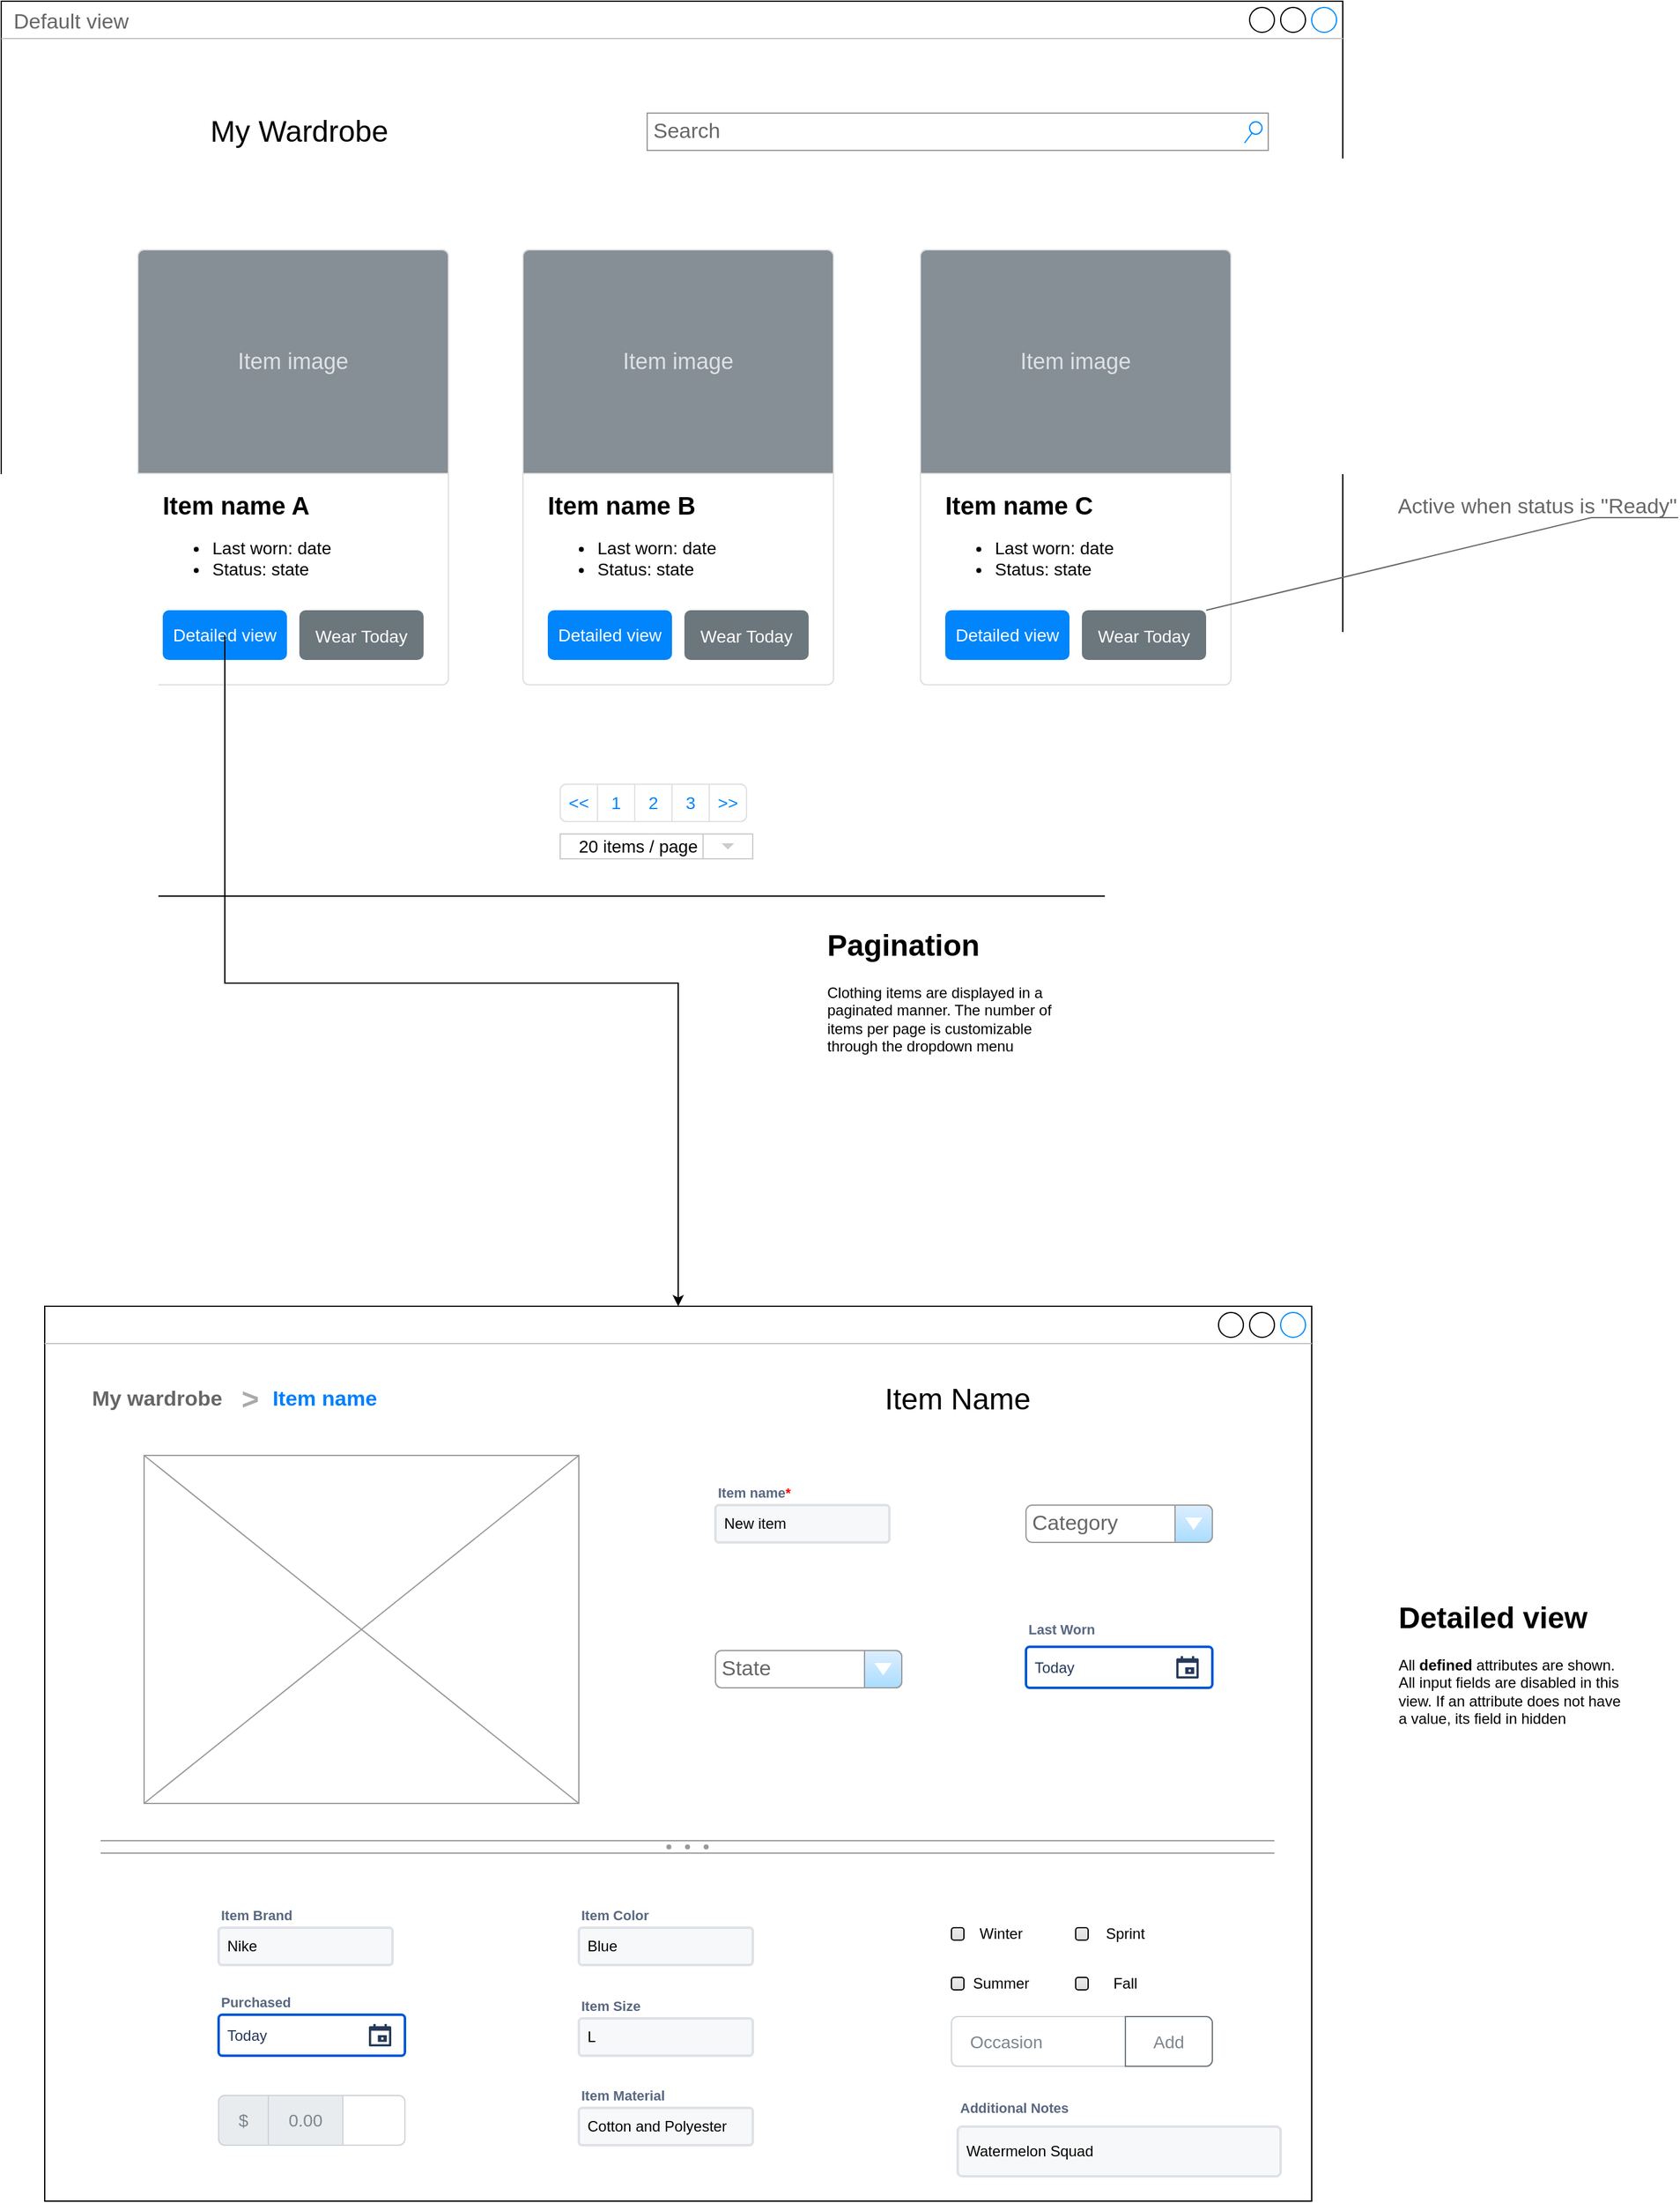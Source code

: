 <mxfile version="22.0.3" type="device">
  <diagram name="Page-1" id="6miZIJ7tyJp7_7zHXpiV">
    <mxGraphModel dx="1857" dy="1463" grid="1" gridSize="10" guides="1" tooltips="1" connect="1" arrows="1" fold="1" page="1" pageScale="1" pageWidth="850" pageHeight="1100" math="0" shadow="0">
      <root>
        <mxCell id="0" />
        <mxCell id="1" parent="0" />
        <mxCell id="JtnzJ_fRYUEVDxltZexB-1" value="Default view" style="strokeWidth=1;shadow=0;dashed=0;align=center;html=1;shape=mxgraph.mockup.containers.window;align=left;verticalAlign=top;spacingLeft=8;strokeColor2=#008cff;strokeColor3=#c4c4c4;fontColor=#666666;mainText=;fontSize=17;labelBackgroundColor=none;whiteSpace=wrap;" vertex="1" parent="1">
          <mxGeometry x="330" y="160" width="1080" height="720" as="geometry" />
        </mxCell>
        <mxCell id="JtnzJ_fRYUEVDxltZexB-2" value="Search" style="strokeWidth=1;shadow=0;dashed=0;align=center;html=1;shape=mxgraph.mockup.forms.searchBox;strokeColor=#999999;mainText=;strokeColor2=#008cff;fontColor=#666666;fontSize=17;align=left;spacingLeft=3;whiteSpace=wrap;" vertex="1" parent="1">
          <mxGeometry x="850" y="250" width="500" height="30" as="geometry" />
        </mxCell>
        <mxCell id="JtnzJ_fRYUEVDxltZexB-3" value="&lt;font style=&quot;font-size: 24px;&quot;&gt;My Wardrobe&lt;/font&gt;" style="text;html=1;strokeColor=none;fillColor=none;align=center;verticalAlign=middle;whiteSpace=wrap;rounded=0;" vertex="1" parent="1">
          <mxGeometry x="400" y="250" width="340" height="30" as="geometry" />
        </mxCell>
        <mxCell id="JtnzJ_fRYUEVDxltZexB-4" value="&lt;span style=&quot;font-size: 20px;&quot;&gt;&lt;b&gt;Item name A&lt;/b&gt;&lt;/span&gt;&lt;br style=&quot;font-size: 14px&quot;&gt;&lt;ul&gt;&lt;li&gt;Last worn: date&lt;/li&gt;&lt;li&gt;Status: state&lt;/li&gt;&lt;/ul&gt;" style="html=1;shadow=0;dashed=0;shape=mxgraph.bootstrap.rrect;rSize=5;strokeColor=#DFDFDF;html=1;whiteSpace=wrap;fillColor=#ffffff;fontColor=#000000;verticalAlign=bottom;align=left;spacing=20;spacingBottom=50;fontSize=14;" vertex="1" parent="1">
          <mxGeometry x="440" y="360" width="250" height="350" as="geometry" />
        </mxCell>
        <mxCell id="JtnzJ_fRYUEVDxltZexB-5" value="Item image" style="html=1;shadow=0;dashed=0;shape=mxgraph.bootstrap.topButton;rSize=5;perimeter=none;whiteSpace=wrap;fillColor=#868E96;strokeColor=#DFDFDF;fontColor=#DEE2E6;resizeWidth=1;fontSize=18;" vertex="1" parent="JtnzJ_fRYUEVDxltZexB-4">
          <mxGeometry width="250" height="180" relative="1" as="geometry" />
        </mxCell>
        <mxCell id="JtnzJ_fRYUEVDxltZexB-6" value="Detailed view" style="html=1;shadow=0;dashed=0;shape=mxgraph.bootstrap.rrect;rSize=5;perimeter=none;whiteSpace=wrap;fillColor=#0085FC;strokeColor=none;fontColor=#ffffff;resizeWidth=1;fontSize=14;" vertex="1" parent="JtnzJ_fRYUEVDxltZexB-4">
          <mxGeometry y="1" width="100" height="40" relative="1" as="geometry">
            <mxPoint x="20" y="-60" as="offset" />
          </mxGeometry>
        </mxCell>
        <mxCell id="JtnzJ_fRYUEVDxltZexB-73" value="&lt;font style=&quot;font-size: 14px;&quot;&gt;Wear Today&lt;/font&gt;" style="html=1;shadow=0;dashed=0;shape=mxgraph.bootstrap.rrect;rSize=5;strokeColor=none;strokeWidth=1;fillColor=#6C767D;fontColor=#FFFFFF;whiteSpace=wrap;align=center;verticalAlign=middle;spacingLeft=0;fontStyle=0;fontSize=16;spacing=5;" vertex="1" parent="JtnzJ_fRYUEVDxltZexB-4">
          <mxGeometry x="130" y="290" width="100" height="40" as="geometry" />
        </mxCell>
        <mxCell id="JtnzJ_fRYUEVDxltZexB-7" value="&lt;span style=&quot;font-size: 20px;&quot;&gt;&lt;b&gt;Item name B&lt;/b&gt;&lt;/span&gt;&lt;br style=&quot;font-size: 14px&quot;&gt;&lt;ul&gt;&lt;li&gt;Last worn: date&lt;/li&gt;&lt;li&gt;Status: state&lt;/li&gt;&lt;/ul&gt;" style="html=1;shadow=0;dashed=0;shape=mxgraph.bootstrap.rrect;rSize=5;strokeColor=#DFDFDF;html=1;whiteSpace=wrap;fillColor=#ffffff;fontColor=#000000;verticalAlign=bottom;align=left;spacing=20;spacingBottom=50;fontSize=14;" vertex="1" parent="1">
          <mxGeometry x="750" y="360" width="250" height="350" as="geometry" />
        </mxCell>
        <mxCell id="JtnzJ_fRYUEVDxltZexB-8" value="Item image" style="html=1;shadow=0;dashed=0;shape=mxgraph.bootstrap.topButton;rSize=5;perimeter=none;whiteSpace=wrap;fillColor=#868E96;strokeColor=#DFDFDF;fontColor=#DEE2E6;resizeWidth=1;fontSize=18;" vertex="1" parent="JtnzJ_fRYUEVDxltZexB-7">
          <mxGeometry width="250" height="180" relative="1" as="geometry" />
        </mxCell>
        <mxCell id="JtnzJ_fRYUEVDxltZexB-9" value="Detailed view" style="html=1;shadow=0;dashed=0;shape=mxgraph.bootstrap.rrect;rSize=5;perimeter=none;whiteSpace=wrap;fillColor=#0085FC;strokeColor=none;fontColor=#ffffff;resizeWidth=1;fontSize=14;" vertex="1" parent="JtnzJ_fRYUEVDxltZexB-7">
          <mxGeometry y="1" width="100" height="40" relative="1" as="geometry">
            <mxPoint x="20" y="-60" as="offset" />
          </mxGeometry>
        </mxCell>
        <mxCell id="JtnzJ_fRYUEVDxltZexB-74" value="&lt;font style=&quot;font-size: 14px;&quot;&gt;Wear Today&lt;/font&gt;" style="html=1;shadow=0;dashed=0;shape=mxgraph.bootstrap.rrect;rSize=5;strokeColor=none;strokeWidth=1;fillColor=#6C767D;fontColor=#FFFFFF;whiteSpace=wrap;align=center;verticalAlign=middle;spacingLeft=0;fontStyle=0;fontSize=16;spacing=5;" vertex="1" parent="JtnzJ_fRYUEVDxltZexB-7">
          <mxGeometry x="130" y="290" width="100" height="40" as="geometry" />
        </mxCell>
        <mxCell id="JtnzJ_fRYUEVDxltZexB-10" value="&lt;span style=&quot;font-size: 20px;&quot;&gt;&lt;b&gt;Item name C&lt;/b&gt;&lt;/span&gt;&lt;br style=&quot;font-size: 14px&quot;&gt;&lt;ul&gt;&lt;li&gt;Last worn: date&lt;/li&gt;&lt;li&gt;Status: state&lt;/li&gt;&lt;/ul&gt;" style="html=1;shadow=0;dashed=0;shape=mxgraph.bootstrap.rrect;rSize=5;strokeColor=#DFDFDF;html=1;whiteSpace=wrap;fillColor=#ffffff;fontColor=#000000;verticalAlign=bottom;align=left;spacing=20;spacingBottom=50;fontSize=14;" vertex="1" parent="1">
          <mxGeometry x="1070" y="360" width="250" height="350" as="geometry" />
        </mxCell>
        <mxCell id="JtnzJ_fRYUEVDxltZexB-11" value="Item image" style="html=1;shadow=0;dashed=0;shape=mxgraph.bootstrap.topButton;rSize=5;perimeter=none;whiteSpace=wrap;fillColor=#868E96;strokeColor=#DFDFDF;fontColor=#DEE2E6;resizeWidth=1;fontSize=18;" vertex="1" parent="JtnzJ_fRYUEVDxltZexB-10">
          <mxGeometry width="250" height="180" relative="1" as="geometry" />
        </mxCell>
        <mxCell id="JtnzJ_fRYUEVDxltZexB-12" value="Detailed view" style="html=1;shadow=0;dashed=0;shape=mxgraph.bootstrap.rrect;rSize=5;perimeter=none;whiteSpace=wrap;fillColor=#0085FC;strokeColor=none;fontColor=#ffffff;resizeWidth=1;fontSize=14;" vertex="1" parent="JtnzJ_fRYUEVDxltZexB-10">
          <mxGeometry y="1" width="100" height="40" relative="1" as="geometry">
            <mxPoint x="20" y="-60" as="offset" />
          </mxGeometry>
        </mxCell>
        <mxCell id="JtnzJ_fRYUEVDxltZexB-75" value="&lt;font style=&quot;font-size: 14px;&quot;&gt;Wear Today&lt;/font&gt;" style="html=1;shadow=0;dashed=0;shape=mxgraph.bootstrap.rrect;rSize=5;strokeColor=none;strokeWidth=1;fillColor=#6C767D;fontColor=#FFFFFF;whiteSpace=wrap;align=center;verticalAlign=middle;spacingLeft=0;fontStyle=0;fontSize=16;spacing=5;" vertex="1" parent="JtnzJ_fRYUEVDxltZexB-10">
          <mxGeometry x="130" y="290" width="100" height="40" as="geometry" />
        </mxCell>
        <mxCell id="JtnzJ_fRYUEVDxltZexB-25" value="" style="html=1;shadow=0;dashed=0;shape=mxgraph.bootstrap.rrect;rSize=5;strokeColor=#DEE2E6;html=1;whiteSpace=wrap;fillColor=#ffffff;fontColor=#0085FC;" vertex="1" parent="1">
          <mxGeometry x="780" y="790" width="150" height="30" as="geometry" />
        </mxCell>
        <mxCell id="JtnzJ_fRYUEVDxltZexB-26" value="&lt;&lt;" style="strokeColor=inherit;fillColor=inherit;gradientColor=inherit;fontColor=inherit;html=1;shadow=0;dashed=0;shape=mxgraph.bootstrap.leftButton;rSize=5;perimeter=none;whiteSpace=wrap;resizeHeight=1;fontSize=14;" vertex="1" parent="JtnzJ_fRYUEVDxltZexB-25">
          <mxGeometry width="30" height="30" relative="1" as="geometry" />
        </mxCell>
        <mxCell id="JtnzJ_fRYUEVDxltZexB-27" value="1" style="strokeColor=inherit;fillColor=inherit;gradientColor=inherit;fontColor=inherit;html=1;shadow=0;dashed=0;perimeter=none;whiteSpace=wrap;resizeHeight=1;fontSize=14;" vertex="1" parent="JtnzJ_fRYUEVDxltZexB-25">
          <mxGeometry width="30" height="30" relative="1" as="geometry">
            <mxPoint x="30" as="offset" />
          </mxGeometry>
        </mxCell>
        <mxCell id="JtnzJ_fRYUEVDxltZexB-28" value="2" style="strokeColor=inherit;fillColor=inherit;gradientColor=inherit;fontColor=inherit;html=1;shadow=0;dashed=0;perimeter=none;whiteSpace=wrap;resizeHeight=1;fontSize=14;" vertex="1" parent="JtnzJ_fRYUEVDxltZexB-25">
          <mxGeometry width="30" height="30" relative="1" as="geometry">
            <mxPoint x="60" as="offset" />
          </mxGeometry>
        </mxCell>
        <mxCell id="JtnzJ_fRYUEVDxltZexB-29" value="3" style="strokeColor=inherit;fillColor=inherit;gradientColor=inherit;fontColor=inherit;html=1;shadow=0;dashed=0;perimeter=none;whiteSpace=wrap;resizeHeight=1;fontSize=14;" vertex="1" parent="JtnzJ_fRYUEVDxltZexB-25">
          <mxGeometry width="30" height="30" relative="1" as="geometry">
            <mxPoint x="90" as="offset" />
          </mxGeometry>
        </mxCell>
        <mxCell id="JtnzJ_fRYUEVDxltZexB-30" value="&gt;&gt;" style="strokeColor=inherit;fillColor=inherit;gradientColor=inherit;fontColor=inherit;html=1;shadow=0;dashed=0;shape=mxgraph.bootstrap.rightButton;rSize=5;perimeter=none;whiteSpace=wrap;resizeHeight=1;fontSize=14;" vertex="1" parent="JtnzJ_fRYUEVDxltZexB-25">
          <mxGeometry x="1" width="30" height="30" relative="1" as="geometry">
            <mxPoint x="-30" as="offset" />
          </mxGeometry>
        </mxCell>
        <mxCell id="JtnzJ_fRYUEVDxltZexB-76" value="Active when status is &quot;Ready&quot;" style="strokeWidth=1;shadow=0;dashed=0;align=center;html=1;shape=mxgraph.mockup.text.callout;linkText=;textSize=17;textColor=#666666;callDir=NE;callStyle=line;fontSize=17;fontColor=#666666;align=right;verticalAlign=top;strokeColor=#666666;" vertex="1" parent="1">
          <mxGeometry x="1300" y="550" width="380" height="100" as="geometry" />
        </mxCell>
        <mxCell id="JtnzJ_fRYUEVDxltZexB-77" value="&lt;font color=&quot;#ffffff&quot;&gt;Item view&lt;/font&gt;" style="strokeWidth=1;shadow=0;dashed=0;align=center;html=1;shape=mxgraph.mockup.containers.window;align=left;verticalAlign=top;spacingLeft=8;strokeColor2=#008cff;strokeColor3=#c4c4c4;fontColor=#666666;mainText=;fontSize=17;labelBackgroundColor=none;whiteSpace=wrap;" vertex="1" parent="1">
          <mxGeometry x="365" y="1210" width="1020" height="720" as="geometry" />
        </mxCell>
        <mxCell id="JtnzJ_fRYUEVDxltZexB-79" value="Category" style="strokeWidth=1;shadow=0;dashed=0;align=center;html=1;shape=mxgraph.mockup.forms.comboBox;strokeColor=#999999;fillColor=#ddeeff;align=left;fillColor2=#aaddff;mainText=;fontColor=#666666;fontSize=17;spacingLeft=3;" vertex="1" parent="1">
          <mxGeometry x="1155" y="1370" width="150" height="30" as="geometry" />
        </mxCell>
        <mxCell id="JtnzJ_fRYUEVDxltZexB-80" value="State" style="strokeWidth=1;shadow=0;dashed=0;align=center;html=1;shape=mxgraph.mockup.forms.comboBox;strokeColor=#999999;fillColor=#ddeeff;align=left;fillColor2=#aaddff;mainText=;fontColor=#666666;fontSize=17;spacingLeft=3;" vertex="1" parent="1">
          <mxGeometry x="905" y="1487" width="150" height="30" as="geometry" />
        </mxCell>
        <mxCell id="JtnzJ_fRYUEVDxltZexB-83" value="" style="verticalLabelPosition=bottom;shadow=0;dashed=0;align=center;html=1;verticalAlign=top;strokeWidth=1;shape=mxgraph.mockup.graphics.simpleIcon;strokeColor=#999999;" vertex="1" parent="1">
          <mxGeometry x="445" y="1330" width="350" height="280" as="geometry" />
        </mxCell>
        <mxCell id="JtnzJ_fRYUEVDxltZexB-84" value="Last Worn" style="fillColor=none;strokeColor=none;html=1;fontSize=11;fontStyle=0;align=left;fontColor=#596780;fontStyle=1;fontSize=11" vertex="1" parent="1">
          <mxGeometry x="1155" y="1460" width="150" height="20" as="geometry" />
        </mxCell>
        <mxCell id="JtnzJ_fRYUEVDxltZexB-85" value="Today" style="rounded=1;arcSize=9;fillColor=#ffffff;align=left;spacingLeft=5;strokeColor=#0057D8;html=1;strokeWidth=2;fontColor=#253858;fontSize=12" vertex="1" parent="1">
          <mxGeometry x="1155" y="1484" width="150" height="33" as="geometry" />
        </mxCell>
        <mxCell id="JtnzJ_fRYUEVDxltZexB-86" value="" style="shape=mxgraph.gmdl.calendar;fillColor=#253858;strokeColor=none" vertex="1" parent="JtnzJ_fRYUEVDxltZexB-85">
          <mxGeometry x="1" y="0.5" width="18" height="18" relative="1" as="geometry">
            <mxPoint x="-29" y="-9" as="offset" />
          </mxGeometry>
        </mxCell>
        <mxCell id="JtnzJ_fRYUEVDxltZexB-88" value="" style="verticalLabelPosition=bottom;shadow=0;dashed=0;align=center;html=1;verticalAlign=top;strokeWidth=1;shape=mxgraph.mockup.forms.splitter;strokeColor=#999999;" vertex="1" parent="1">
          <mxGeometry x="410" y="1640" width="945" height="10" as="geometry" />
        </mxCell>
        <mxCell id="JtnzJ_fRYUEVDxltZexB-90" value="Today" style="rounded=1;arcSize=9;fillColor=#ffffff;align=left;spacingLeft=5;strokeColor=#0057D8;html=1;strokeWidth=2;fontColor=#253858;fontSize=12" vertex="1" parent="1">
          <mxGeometry x="505" y="1780" width="150" height="33" as="geometry" />
        </mxCell>
        <mxCell id="JtnzJ_fRYUEVDxltZexB-91" value="" style="shape=mxgraph.gmdl.calendar;fillColor=#253858;strokeColor=none" vertex="1" parent="JtnzJ_fRYUEVDxltZexB-90">
          <mxGeometry x="1" y="0.5" width="18" height="18" relative="1" as="geometry">
            <mxPoint x="-29" y="-9" as="offset" />
          </mxGeometry>
        </mxCell>
        <mxCell id="JtnzJ_fRYUEVDxltZexB-92" value="Purchased" style="fillColor=none;strokeColor=none;html=1;fontSize=11;fontStyle=0;align=left;fontColor=#596780;fontStyle=1;fontSize=11" vertex="1" parent="1">
          <mxGeometry x="505" y="1760" width="150" height="20" as="geometry" />
        </mxCell>
        <mxCell id="JtnzJ_fRYUEVDxltZexB-96" value="" style="html=1;shadow=0;dashed=0;shape=mxgraph.bootstrap.rrect;rSize=5;strokeColor=#CED4DA;html=1;whiteSpace=wrap;fillColor=#FFFFFF;fontColor=#7D868C;align=left;spacing=15;spacingLeft=40;fontSize=14;" vertex="1" parent="1">
          <mxGeometry x="505" y="1845" width="150" height="40" as="geometry" />
        </mxCell>
        <mxCell id="JtnzJ_fRYUEVDxltZexB-97" value="$" style="html=1;shadow=0;dashed=0;shape=mxgraph.bootstrap.leftButton;strokeColor=inherit;gradientColor=inherit;fontColor=inherit;fillColor=#E9ECEF;rSize=5;perimeter=none;whiteSpace=wrap;resizeHeight=1;fontSize=14;" vertex="1" parent="JtnzJ_fRYUEVDxltZexB-96">
          <mxGeometry width="40" height="40" relative="1" as="geometry" />
        </mxCell>
        <mxCell id="JtnzJ_fRYUEVDxltZexB-98" value="0.00" style="html=1;shadow=0;dashed=0;strokeColor=inherit;gradientColor=inherit;fontColor=inherit;fillColor=#E9ECEF;perimeter=none;whiteSpace=wrap;resizeHeight=1;fontSize=14;" vertex="1" parent="JtnzJ_fRYUEVDxltZexB-96">
          <mxGeometry width="60" height="40" relative="1" as="geometry">
            <mxPoint x="40" as="offset" />
          </mxGeometry>
        </mxCell>
        <mxCell id="JtnzJ_fRYUEVDxltZexB-99" value="" style="html=1;shadow=0;dashed=0;shape=mxgraph.bootstrap.checkbox2;labelPosition=right;verticalLabelPosition=middle;align=left;verticalAlign=middle;gradientColor=#DEDEDE;fillColor=#EDEDED;checked=0;spacing=5;checkedFill=#0085FC;checkedStroke=#ffffff;sketch=0;" vertex="1" parent="1">
          <mxGeometry x="1095" y="1710" width="10" height="10" as="geometry" />
        </mxCell>
        <mxCell id="JtnzJ_fRYUEVDxltZexB-100" value="" style="html=1;shadow=0;dashed=0;shape=mxgraph.bootstrap.checkbox2;labelPosition=right;verticalLabelPosition=middle;align=left;verticalAlign=middle;gradientColor=#DEDEDE;fillColor=#EDEDED;checked=0;spacing=5;checkedFill=#0085FC;checkedStroke=#ffffff;sketch=0;" vertex="1" parent="1">
          <mxGeometry x="1195" y="1710" width="10" height="10" as="geometry" />
        </mxCell>
        <mxCell id="JtnzJ_fRYUEVDxltZexB-101" value="" style="html=1;shadow=0;dashed=0;shape=mxgraph.bootstrap.checkbox2;labelPosition=right;verticalLabelPosition=middle;align=left;verticalAlign=middle;gradientColor=#DEDEDE;fillColor=#EDEDED;checked=0;spacing=5;checkedFill=#0085FC;checkedStroke=#ffffff;sketch=0;" vertex="1" parent="1">
          <mxGeometry x="1095" y="1750" width="10" height="10" as="geometry" />
        </mxCell>
        <mxCell id="JtnzJ_fRYUEVDxltZexB-102" value="" style="html=1;shadow=0;dashed=0;shape=mxgraph.bootstrap.checkbox2;labelPosition=right;verticalLabelPosition=middle;align=left;verticalAlign=middle;gradientColor=#DEDEDE;fillColor=#EDEDED;checked=0;spacing=5;checkedFill=#0085FC;checkedStroke=#ffffff;sketch=0;" vertex="1" parent="1">
          <mxGeometry x="1195" y="1750" width="10" height="10" as="geometry" />
        </mxCell>
        <mxCell id="JtnzJ_fRYUEVDxltZexB-103" value="Winter" style="text;html=1;strokeColor=none;fillColor=none;align=center;verticalAlign=middle;whiteSpace=wrap;rounded=0;" vertex="1" parent="1">
          <mxGeometry x="1105" y="1700" width="60" height="30" as="geometry" />
        </mxCell>
        <mxCell id="JtnzJ_fRYUEVDxltZexB-104" value="Summer" style="text;html=1;strokeColor=none;fillColor=none;align=center;verticalAlign=middle;whiteSpace=wrap;rounded=0;" vertex="1" parent="1">
          <mxGeometry x="1105" y="1740" width="60" height="30" as="geometry" />
        </mxCell>
        <mxCell id="JtnzJ_fRYUEVDxltZexB-105" value="Sprint" style="text;html=1;strokeColor=none;fillColor=none;align=center;verticalAlign=middle;whiteSpace=wrap;rounded=0;" vertex="1" parent="1">
          <mxGeometry x="1205" y="1700" width="60" height="30" as="geometry" />
        </mxCell>
        <mxCell id="JtnzJ_fRYUEVDxltZexB-106" value="Fall" style="text;html=1;strokeColor=none;fillColor=none;align=center;verticalAlign=middle;whiteSpace=wrap;rounded=0;" vertex="1" parent="1">
          <mxGeometry x="1205" y="1740" width="60" height="30" as="geometry" />
        </mxCell>
        <mxCell id="JtnzJ_fRYUEVDxltZexB-107" value="Occasion" style="html=1;shadow=0;dashed=0;shape=mxgraph.bootstrap.rrect;rSize=5;strokeColor=#CED4DA;html=1;whiteSpace=wrap;fillColor=#FFFFFF;fontColor=#7D868C;align=left;spacingLeft=0;spacing=15;fontSize=14;" vertex="1" parent="1">
          <mxGeometry x="1095" y="1781.5" width="210" height="40" as="geometry" />
        </mxCell>
        <mxCell id="JtnzJ_fRYUEVDxltZexB-108" value="Add" style="html=1;shadow=0;dashed=0;shape=mxgraph.bootstrap.rightButton;strokeColor=#6C757D;gradientColor=inherit;fontColor=inherit;fillColor=inherit;rSize=5;perimeter=none;whiteSpace=wrap;resizeHeight=1;fontSize=14;" vertex="1" parent="JtnzJ_fRYUEVDxltZexB-107">
          <mxGeometry x="1" width="70" height="40" relative="1" as="geometry">
            <mxPoint x="-70" as="offset" />
          </mxGeometry>
        </mxCell>
        <mxCell id="JtnzJ_fRYUEVDxltZexB-109" value="Additional Notes" style="fillColor=none;strokeColor=none;html=1;fontSize=11;fontStyle=0;align=left;fontColor=#596780;fontStyle=1;fontSize=11" vertex="1" parent="1">
          <mxGeometry x="1100" y="1845" width="240" height="20" as="geometry" />
        </mxCell>
        <mxCell id="JtnzJ_fRYUEVDxltZexB-110" value="Watermelon Squad" style="rounded=1;arcSize=9;fillColor=#F7F8F9;align=left;spacingLeft=5;strokeColor=#DEE1E6;html=1;strokeWidth=2;fontSize=12" vertex="1" parent="1">
          <mxGeometry x="1100" y="1870" width="260" height="40" as="geometry" />
        </mxCell>
        <mxCell id="JtnzJ_fRYUEVDxltZexB-113" value="My wardrobe" style="strokeWidth=1;shadow=0;dashed=0;align=center;html=1;shape=mxgraph.mockup.navigation.anchor;fontSize=17;fontColor=#666666;fontStyle=1;" vertex="1" parent="1">
          <mxGeometry x="425" y="1270" width="60" height="30" as="geometry" />
        </mxCell>
        <mxCell id="JtnzJ_fRYUEVDxltZexB-114" value="&gt;" style="strokeWidth=1;shadow=0;dashed=0;align=center;html=1;shape=mxgraph.mockup.navigation.anchor;fontSize=24;fontColor=#aaaaaa;fontStyle=1;" vertex="1" parent="1">
          <mxGeometry x="520" y="1270" width="20" height="30" as="geometry" />
        </mxCell>
        <mxCell id="JtnzJ_fRYUEVDxltZexB-115" value="&lt;font color=&quot;#007fff&quot;&gt;Item name&lt;/font&gt;" style="strokeWidth=1;shadow=0;dashed=0;align=center;html=1;shape=mxgraph.mockup.navigation.anchor;fontSize=17;fontColor=#666666;fontStyle=1;" vertex="1" parent="1">
          <mxGeometry x="560" y="1270" width="60" height="30" as="geometry" />
        </mxCell>
        <mxCell id="JtnzJ_fRYUEVDxltZexB-120" value="&lt;h1&gt;Detailed view&lt;/h1&gt;&lt;p&gt;All &lt;b&gt;defined&lt;/b&gt;&amp;nbsp;attributes are shown. All input fields are disabled in this view. If an attribute does not have a value, its field in hidden&lt;/p&gt;" style="text;html=1;strokeColor=none;fillColor=none;spacing=5;spacingTop=-20;whiteSpace=wrap;overflow=hidden;rounded=0;" vertex="1" parent="1">
          <mxGeometry x="1450" y="1440.5" width="190" height="120" as="geometry" />
        </mxCell>
        <mxCell id="JtnzJ_fRYUEVDxltZexB-121" value="&lt;font style=&quot;font-size: 24px;&quot;&gt;Item Name&lt;/font&gt;" style="text;html=1;strokeColor=none;fillColor=none;align=center;verticalAlign=middle;whiteSpace=wrap;rounded=0;" vertex="1" parent="1">
          <mxGeometry x="900" y="1270" width="400" height="30" as="geometry" />
        </mxCell>
        <mxCell id="JtnzJ_fRYUEVDxltZexB-122" style="edgeStyle=orthogonalEdgeStyle;rounded=0;orthogonalLoop=1;jettySize=auto;html=1;" edge="1" parent="1" source="JtnzJ_fRYUEVDxltZexB-6" target="JtnzJ_fRYUEVDxltZexB-77">
          <mxGeometry relative="1" as="geometry" />
        </mxCell>
        <mxCell id="JtnzJ_fRYUEVDxltZexB-123" value="&lt;h1&gt;Pagination&lt;/h1&gt;&lt;p&gt;Clothing items are displayed in a paginated manner. The number of items per page is customizable through the dropdown menu&lt;/p&gt;" style="text;html=1;strokeColor=none;fillColor=none;spacing=5;spacingTop=-20;whiteSpace=wrap;overflow=hidden;rounded=0;" vertex="1" parent="1">
          <mxGeometry x="990" y="900" width="190" height="120" as="geometry" />
        </mxCell>
        <mxCell id="JtnzJ_fRYUEVDxltZexB-124" value="" style="dashed=0;align=center;fontSize=12;shape=rect;fillColor=#ffffff;strokeColor=#cccccc;" vertex="1" parent="1">
          <mxGeometry x="780" y="830" width="155" height="20" as="geometry" />
        </mxCell>
        <mxCell id="JtnzJ_fRYUEVDxltZexB-125" value="20 items / page" style="text;fontColor=#000000;verticalAlign=middle;spacingLeft=13;fontSize=14;html=1;whiteSpace=wrap;align=left;" vertex="1" parent="JtnzJ_fRYUEVDxltZexB-124">
          <mxGeometry width="155" height="20" as="geometry" />
        </mxCell>
        <mxCell id="JtnzJ_fRYUEVDxltZexB-126" value="" style="shape=rect;fillColor=none;strokeColor=#cccccc;resizeHeight=1;" vertex="1" parent="JtnzJ_fRYUEVDxltZexB-124">
          <mxGeometry x="1" width="40" height="20" relative="1" as="geometry">
            <mxPoint x="-40" as="offset" />
          </mxGeometry>
        </mxCell>
        <mxCell id="JtnzJ_fRYUEVDxltZexB-127" value="" style="dashed=0;html=1;shape=mxgraph.gmdl.triangle;fillColor=#cccccc;strokeColor=none;" vertex="1" parent="JtnzJ_fRYUEVDxltZexB-126">
          <mxGeometry x="0.5" y="0.5" width="10" height="5" relative="1" as="geometry">
            <mxPoint x="-5" y="-2.5" as="offset" />
          </mxGeometry>
        </mxCell>
        <mxCell id="JtnzJ_fRYUEVDxltZexB-129" value="Item name&lt;font color=&quot;#ff0000&quot;&gt;*&lt;/font&gt;" style="fillColor=none;strokeColor=none;html=1;fontSize=11;fontStyle=0;align=left;fontColor=#596780;fontStyle=1;fontSize=11" vertex="1" parent="1">
          <mxGeometry x="905" y="1350" width="140" height="20" as="geometry" />
        </mxCell>
        <mxCell id="JtnzJ_fRYUEVDxltZexB-130" value="New item" style="rounded=1;arcSize=9;fillColor=#F7F8F9;align=left;spacingLeft=5;strokeColor=#DEE1E6;html=1;strokeWidth=2;fontSize=12" vertex="1" parent="1">
          <mxGeometry x="905" y="1370" width="140" height="30" as="geometry" />
        </mxCell>
        <mxCell id="JtnzJ_fRYUEVDxltZexB-133" value="Item Brand" style="fillColor=none;strokeColor=none;html=1;fontSize=11;fontStyle=0;align=left;fontColor=#596780;fontStyle=1;fontSize=11" vertex="1" parent="1">
          <mxGeometry x="505" y="1690" width="140" height="20" as="geometry" />
        </mxCell>
        <mxCell id="JtnzJ_fRYUEVDxltZexB-134" value="Nike" style="rounded=1;arcSize=9;fillColor=#F7F8F9;align=left;spacingLeft=5;strokeColor=#DEE1E6;html=1;strokeWidth=2;fontSize=12" vertex="1" parent="1">
          <mxGeometry x="505" y="1710" width="140" height="30" as="geometry" />
        </mxCell>
        <mxCell id="JtnzJ_fRYUEVDxltZexB-135" value="Item Color" style="fillColor=none;strokeColor=none;html=1;fontSize=11;fontStyle=0;align=left;fontColor=#596780;fontStyle=1;fontSize=11" vertex="1" parent="1">
          <mxGeometry x="795" y="1690" width="140" height="20" as="geometry" />
        </mxCell>
        <mxCell id="JtnzJ_fRYUEVDxltZexB-136" value="Blue" style="rounded=1;arcSize=9;fillColor=#F7F8F9;align=left;spacingLeft=5;strokeColor=#DEE1E6;html=1;strokeWidth=2;fontSize=12" vertex="1" parent="1">
          <mxGeometry x="795" y="1710" width="140" height="30" as="geometry" />
        </mxCell>
        <mxCell id="JtnzJ_fRYUEVDxltZexB-139" value="Item Size" style="fillColor=none;strokeColor=none;html=1;fontSize=11;fontStyle=0;align=left;fontColor=#596780;fontStyle=1;fontSize=11" vertex="1" parent="1">
          <mxGeometry x="795" y="1763" width="140" height="20" as="geometry" />
        </mxCell>
        <mxCell id="JtnzJ_fRYUEVDxltZexB-140" value="L" style="rounded=1;arcSize=9;fillColor=#F7F8F9;align=left;spacingLeft=5;strokeColor=#DEE1E6;html=1;strokeWidth=2;fontSize=12" vertex="1" parent="1">
          <mxGeometry x="795" y="1783" width="140" height="30" as="geometry" />
        </mxCell>
        <mxCell id="JtnzJ_fRYUEVDxltZexB-141" value="Item Material" style="fillColor=none;strokeColor=none;html=1;fontSize=11;fontStyle=0;align=left;fontColor=#596780;fontStyle=1;fontSize=11" vertex="1" parent="1">
          <mxGeometry x="795" y="1835" width="140" height="20" as="geometry" />
        </mxCell>
        <mxCell id="JtnzJ_fRYUEVDxltZexB-142" value="Cotton and Polyester" style="rounded=1;arcSize=9;fillColor=#F7F8F9;align=left;spacingLeft=5;strokeColor=#DEE1E6;html=1;strokeWidth=2;fontSize=12" vertex="1" parent="1">
          <mxGeometry x="795" y="1855" width="140" height="30" as="geometry" />
        </mxCell>
      </root>
    </mxGraphModel>
  </diagram>
</mxfile>
